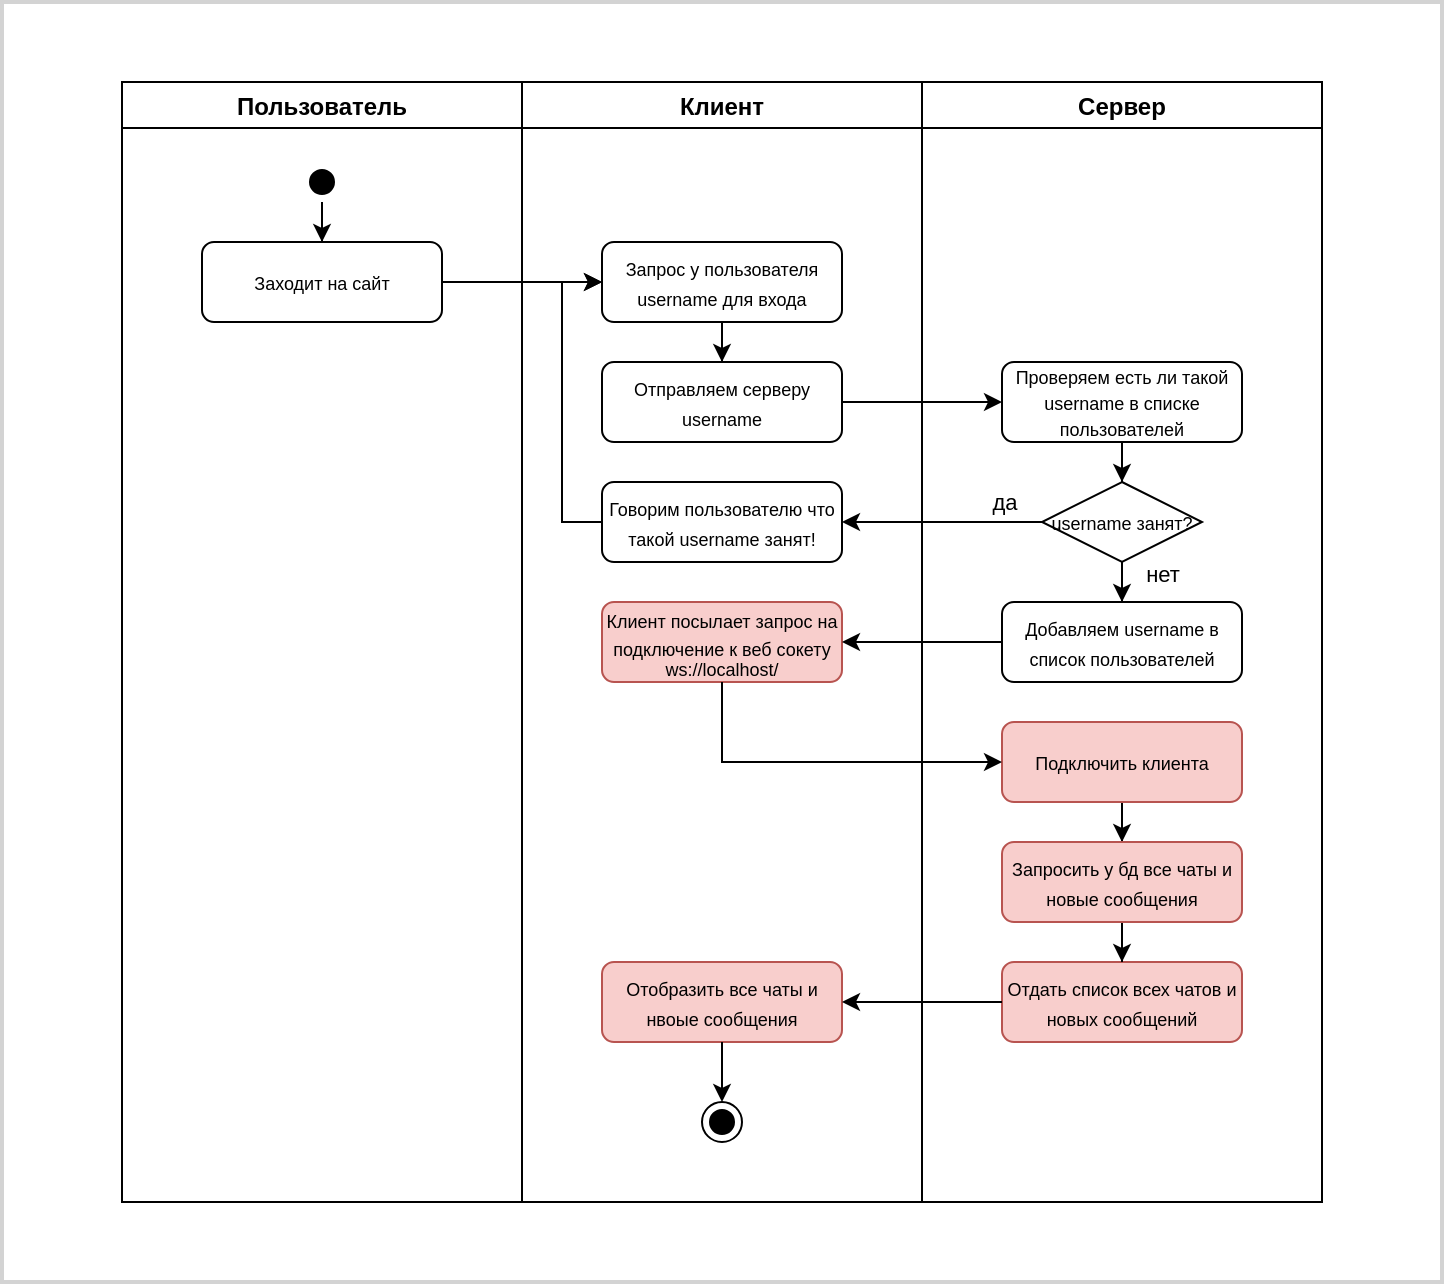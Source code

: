 <mxfile version="24.8.4">
  <diagram name="Page-1" id="c4acf3e9-155e-7222-9cf6-157b1a14988f">
    <mxGraphModel dx="989" dy="539" grid="1" gridSize="10" guides="1" tooltips="1" connect="1" arrows="1" fold="1" page="1" pageScale="1" pageWidth="850" pageHeight="1100" background="none" math="0" shadow="0">
      <root>
        <mxCell id="0" />
        <mxCell id="1" parent="0" />
        <mxCell id="0pQ39grcssDWJv7Kgd_o-16" value="Сервер" style="swimlane;" parent="1" vertex="1">
          <mxGeometry x="540" y="120" width="200" height="560" as="geometry" />
        </mxCell>
        <mxCell id="ppViq6x7rqcGXQTuzldO-9" value="" style="rounded=0;whiteSpace=wrap;html=1;fillColor=none;strokeColor=#d3d3d3;strokeWidth=2;" parent="0pQ39grcssDWJv7Kgd_o-16" vertex="1">
          <mxGeometry x="-460" y="-40" width="720" height="640" as="geometry" />
        </mxCell>
        <mxCell id="s2q-PGlsVIdpxvJ4nGfJ-2" style="edgeStyle=orthogonalEdgeStyle;rounded=0;orthogonalLoop=1;jettySize=auto;html=1;" edge="1" parent="0pQ39grcssDWJv7Kgd_o-16" source="0pQ39grcssDWJv7Kgd_o-5" target="s2q-PGlsVIdpxvJ4nGfJ-1">
          <mxGeometry relative="1" as="geometry" />
        </mxCell>
        <mxCell id="s2q-PGlsVIdpxvJ4nGfJ-3" value="нет" style="edgeLabel;html=1;align=center;verticalAlign=middle;resizable=0;points=[];" vertex="1" connectable="0" parent="s2q-PGlsVIdpxvJ4nGfJ-2">
          <mxGeometry x="-0.795" y="1" relative="1" as="geometry">
            <mxPoint x="19" as="offset" />
          </mxGeometry>
        </mxCell>
        <mxCell id="0pQ39grcssDWJv7Kgd_o-5" value="&lt;font style=&quot;font-size: 9px;&quot;&gt;username занят?&lt;/font&gt;" style="rhombus;whiteSpace=wrap;html=1;" parent="0pQ39grcssDWJv7Kgd_o-16" vertex="1">
          <mxGeometry x="60" y="200" width="80" height="40" as="geometry" />
        </mxCell>
        <mxCell id="s2q-PGlsVIdpxvJ4nGfJ-18" style="edgeStyle=orthogonalEdgeStyle;rounded=0;orthogonalLoop=1;jettySize=auto;html=1;" edge="1" parent="0pQ39grcssDWJv7Kgd_o-16" source="0pQ39grcssDWJv7Kgd_o-42" target="s2q-PGlsVIdpxvJ4nGfJ-16">
          <mxGeometry relative="1" as="geometry" />
        </mxCell>
        <mxCell id="0pQ39grcssDWJv7Kgd_o-42" value="&lt;font style=&quot;font-size: 9px;&quot;&gt;Подключить клиента&lt;/font&gt;" style="rounded=1;whiteSpace=wrap;html=1;fillColor=#f8cecc;strokeColor=#b85450;" parent="0pQ39grcssDWJv7Kgd_o-16" vertex="1">
          <mxGeometry x="40" y="320" width="120" height="40" as="geometry" />
        </mxCell>
        <mxCell id="0pQ39grcssDWJv7Kgd_o-47" value="&lt;font style=&quot;font-size: 9px;&quot;&gt;Отдать список всех чатов и новых сообщений&lt;/font&gt;" style="rounded=1;whiteSpace=wrap;html=1;fillColor=#f8cecc;strokeColor=#b85450;" parent="0pQ39grcssDWJv7Kgd_o-16" vertex="1">
          <mxGeometry x="40" y="440" width="120" height="40" as="geometry" />
        </mxCell>
        <mxCell id="s2q-PGlsVIdpxvJ4nGfJ-1" value="&lt;font style=&quot;font-size: 9px;&quot;&gt;Добавляем username в список пользователей&lt;/font&gt;" style="rounded=1;whiteSpace=wrap;html=1;" vertex="1" parent="0pQ39grcssDWJv7Kgd_o-16">
          <mxGeometry x="40" y="260" width="120" height="40" as="geometry" />
        </mxCell>
        <mxCell id="s2q-PGlsVIdpxvJ4nGfJ-19" style="edgeStyle=orthogonalEdgeStyle;rounded=0;orthogonalLoop=1;jettySize=auto;html=1;" edge="1" parent="0pQ39grcssDWJv7Kgd_o-16" source="s2q-PGlsVIdpxvJ4nGfJ-16" target="0pQ39grcssDWJv7Kgd_o-47">
          <mxGeometry relative="1" as="geometry" />
        </mxCell>
        <mxCell id="s2q-PGlsVIdpxvJ4nGfJ-16" value="&lt;font style=&quot;font-size: 9px;&quot;&gt;Запросить у бд все чаты и новые сообщения&lt;/font&gt;" style="rounded=1;whiteSpace=wrap;html=1;fillColor=#f8cecc;strokeColor=#b85450;" vertex="1" parent="0pQ39grcssDWJv7Kgd_o-16">
          <mxGeometry x="40" y="380" width="120" height="40" as="geometry" />
        </mxCell>
        <mxCell id="5d2195bd80daf111-25" style="edgeStyle=orthogonalEdgeStyle;rounded=0;html=1;dashed=1;labelBackgroundColor=none;startFill=0;endArrow=open;endFill=0;endSize=10;fontFamily=Verdana;fontSize=10;" parent="1" edge="1">
          <mxGeometry relative="1" as="geometry">
            <Array as="points">
              <mxPoint x="370" y="340" />
              <mxPoint x="370" y="300" />
            </Array>
            <mxPoint x="450" y="300" as="targetPoint" />
          </mxGeometry>
        </mxCell>
        <mxCell id="0pQ39grcssDWJv7Kgd_o-21" style="edgeStyle=orthogonalEdgeStyle;rounded=0;orthogonalLoop=1;jettySize=auto;html=1;" parent="1" source="0pQ39grcssDWJv7Kgd_o-1" target="0pQ39grcssDWJv7Kgd_o-19" edge="1">
          <mxGeometry relative="1" as="geometry" />
        </mxCell>
        <mxCell id="0pQ39grcssDWJv7Kgd_o-1" value="" style="ellipse;html=1;shape=startState;fillColor=#000000;strokeColor=#000000;" parent="1" vertex="1">
          <mxGeometry x="230" y="160" width="20" height="20" as="geometry" />
        </mxCell>
        <mxCell id="0pQ39grcssDWJv7Kgd_o-15" value="Пользователь" style="swimlane;" parent="1" vertex="1">
          <mxGeometry x="140" y="120" width="200" height="560" as="geometry" />
        </mxCell>
        <mxCell id="0pQ39grcssDWJv7Kgd_o-17" value="Клиент" style="swimlane;" parent="1" vertex="1">
          <mxGeometry x="340" y="120" width="200" height="560" as="geometry" />
        </mxCell>
        <mxCell id="0pQ39grcssDWJv7Kgd_o-3" value="&lt;font style=&quot;font-size: 9px;&quot;&gt;Запрос у пользователя username для входа&lt;/font&gt;" style="rounded=1;whiteSpace=wrap;html=1;" parent="0pQ39grcssDWJv7Kgd_o-17" vertex="1">
          <mxGeometry x="40" y="80" width="120" height="40" as="geometry" />
        </mxCell>
        <mxCell id="0pQ39grcssDWJv7Kgd_o-8" value="&lt;font style=&quot;font-size: 9px;&quot;&gt;Клиент посылает запрос на подключение к веб сокету&lt;/font&gt;&lt;div style=&quot;font-size: 9px; line-height: 100%;&quot;&gt;&lt;font style=&quot;font-size: 9px;&quot;&gt;ws://localhost/&lt;/font&gt;&lt;/div&gt;" style="rounded=1;whiteSpace=wrap;html=1;fillColor=#f8cecc;strokeColor=#b85450;" parent="0pQ39grcssDWJv7Kgd_o-17" vertex="1">
          <mxGeometry x="40" y="260" width="120" height="40" as="geometry" />
        </mxCell>
        <mxCell id="0pQ39grcssDWJv7Kgd_o-55" value="&lt;font style=&quot;font-size: 9px;&quot;&gt;Отобразить все чаты и нвоые сообщения&lt;/font&gt;" style="rounded=1;whiteSpace=wrap;html=1;fillColor=#f8cecc;strokeColor=#b85450;" parent="0pQ39grcssDWJv7Kgd_o-17" vertex="1">
          <mxGeometry x="40" y="440" width="120" height="40" as="geometry" />
        </mxCell>
        <mxCell id="s2q-PGlsVIdpxvJ4nGfJ-8" value="" style="ellipse;html=1;shape=endState;fillColor=#000000;strokeColor=#000000;" vertex="1" parent="0pQ39grcssDWJv7Kgd_o-17">
          <mxGeometry x="90" y="510" width="20" height="20" as="geometry" />
        </mxCell>
        <mxCell id="s2q-PGlsVIdpxvJ4nGfJ-9" style="edgeStyle=orthogonalEdgeStyle;rounded=0;orthogonalLoop=1;jettySize=auto;html=1;entryX=0.5;entryY=0;entryDx=0;entryDy=0;" edge="1" parent="0pQ39grcssDWJv7Kgd_o-17" source="0pQ39grcssDWJv7Kgd_o-55" target="s2q-PGlsVIdpxvJ4nGfJ-8">
          <mxGeometry relative="1" as="geometry">
            <mxPoint x="100" y="510" as="targetPoint" />
          </mxGeometry>
        </mxCell>
        <mxCell id="0pQ39grcssDWJv7Kgd_o-22" style="edgeStyle=orthogonalEdgeStyle;rounded=0;orthogonalLoop=1;jettySize=auto;html=1;" parent="1" source="0pQ39grcssDWJv7Kgd_o-19" target="0pQ39grcssDWJv7Kgd_o-3" edge="1">
          <mxGeometry relative="1" as="geometry" />
        </mxCell>
        <mxCell id="0pQ39grcssDWJv7Kgd_o-19" value="&lt;font style=&quot;font-size: 9px;&quot;&gt;Заходит на сайт&lt;/font&gt;" style="rounded=1;whiteSpace=wrap;html=1;" parent="1" vertex="1">
          <mxGeometry x="180" y="200" width="120" height="40" as="geometry" />
        </mxCell>
        <mxCell id="0pQ39grcssDWJv7Kgd_o-28" style="edgeStyle=orthogonalEdgeStyle;rounded=0;orthogonalLoop=1;jettySize=auto;html=1;" parent="1" source="0pQ39grcssDWJv7Kgd_o-24" target="0pQ39grcssDWJv7Kgd_o-26" edge="1">
          <mxGeometry relative="1" as="geometry" />
        </mxCell>
        <mxCell id="0pQ39grcssDWJv7Kgd_o-24" value="&lt;font style=&quot;font-size: 9px;&quot;&gt;Отправляем серверу username&lt;/font&gt;" style="rounded=1;whiteSpace=wrap;html=1;" parent="1" vertex="1">
          <mxGeometry x="380" y="260" width="120" height="40" as="geometry" />
        </mxCell>
        <mxCell id="0pQ39grcssDWJv7Kgd_o-25" style="edgeStyle=orthogonalEdgeStyle;rounded=0;orthogonalLoop=1;jettySize=auto;html=1;" parent="1" source="0pQ39grcssDWJv7Kgd_o-3" target="0pQ39grcssDWJv7Kgd_o-24" edge="1">
          <mxGeometry relative="1" as="geometry" />
        </mxCell>
        <mxCell id="0pQ39grcssDWJv7Kgd_o-29" style="edgeStyle=orthogonalEdgeStyle;rounded=0;orthogonalLoop=1;jettySize=auto;html=1;" parent="1" source="0pQ39grcssDWJv7Kgd_o-26" target="0pQ39grcssDWJv7Kgd_o-5" edge="1">
          <mxGeometry relative="1" as="geometry" />
        </mxCell>
        <mxCell id="0pQ39grcssDWJv7Kgd_o-26" value="&lt;p style=&quot;line-height: 100%;&quot;&gt;&lt;font style=&quot;font-size: 9px;&quot;&gt;Проверяем есть ли такой username в списке пользователей&lt;/font&gt;&lt;/p&gt;" style="rounded=1;whiteSpace=wrap;html=1;" parent="1" vertex="1">
          <mxGeometry x="580" y="260" width="120" height="40" as="geometry" />
        </mxCell>
        <mxCell id="0pQ39grcssDWJv7Kgd_o-34" style="edgeStyle=orthogonalEdgeStyle;rounded=0;orthogonalLoop=1;jettySize=auto;html=1;entryX=0;entryY=0.5;entryDx=0;entryDy=0;" parent="1" source="0pQ39grcssDWJv7Kgd_o-31" target="0pQ39grcssDWJv7Kgd_o-3" edge="1">
          <mxGeometry relative="1" as="geometry">
            <mxPoint x="360" y="220" as="targetPoint" />
            <Array as="points">
              <mxPoint x="360" y="340" />
              <mxPoint x="360" y="220" />
            </Array>
          </mxGeometry>
        </mxCell>
        <mxCell id="0pQ39grcssDWJv7Kgd_o-31" value="&lt;font style=&quot;font-size: 9px;&quot;&gt;Говорим пользователю что такой username занят!&lt;/font&gt;" style="rounded=1;whiteSpace=wrap;html=1;" parent="1" vertex="1">
          <mxGeometry x="380" y="320" width="120" height="40" as="geometry" />
        </mxCell>
        <mxCell id="0pQ39grcssDWJv7Kgd_o-32" style="edgeStyle=orthogonalEdgeStyle;rounded=0;orthogonalLoop=1;jettySize=auto;html=1;" parent="1" source="0pQ39grcssDWJv7Kgd_o-5" target="0pQ39grcssDWJv7Kgd_o-31" edge="1">
          <mxGeometry relative="1" as="geometry" />
        </mxCell>
        <mxCell id="0pQ39grcssDWJv7Kgd_o-33" value="да" style="edgeLabel;html=1;align=center;verticalAlign=middle;resizable=0;points=[];" parent="0pQ39grcssDWJv7Kgd_o-32" vertex="1" connectable="0">
          <mxGeometry x="-0.269" relative="1" as="geometry">
            <mxPoint x="17" y="-10" as="offset" />
          </mxGeometry>
        </mxCell>
        <mxCell id="0pQ39grcssDWJv7Kgd_o-43" style="edgeStyle=orthogonalEdgeStyle;rounded=0;orthogonalLoop=1;jettySize=auto;html=1;" parent="1" source="0pQ39grcssDWJv7Kgd_o-8" target="0pQ39grcssDWJv7Kgd_o-42" edge="1">
          <mxGeometry relative="1" as="geometry">
            <Array as="points">
              <mxPoint x="440" y="460" />
            </Array>
          </mxGeometry>
        </mxCell>
        <mxCell id="s2q-PGlsVIdpxvJ4nGfJ-4" style="edgeStyle=orthogonalEdgeStyle;rounded=0;orthogonalLoop=1;jettySize=auto;html=1;" edge="1" parent="1" source="s2q-PGlsVIdpxvJ4nGfJ-1" target="0pQ39grcssDWJv7Kgd_o-8">
          <mxGeometry relative="1" as="geometry" />
        </mxCell>
        <mxCell id="0pQ39grcssDWJv7Kgd_o-56" style="edgeStyle=orthogonalEdgeStyle;rounded=0;orthogonalLoop=1;jettySize=auto;html=1;" parent="1" source="0pQ39grcssDWJv7Kgd_o-47" target="0pQ39grcssDWJv7Kgd_o-55" edge="1">
          <mxGeometry relative="1" as="geometry" />
        </mxCell>
      </root>
    </mxGraphModel>
  </diagram>
</mxfile>
